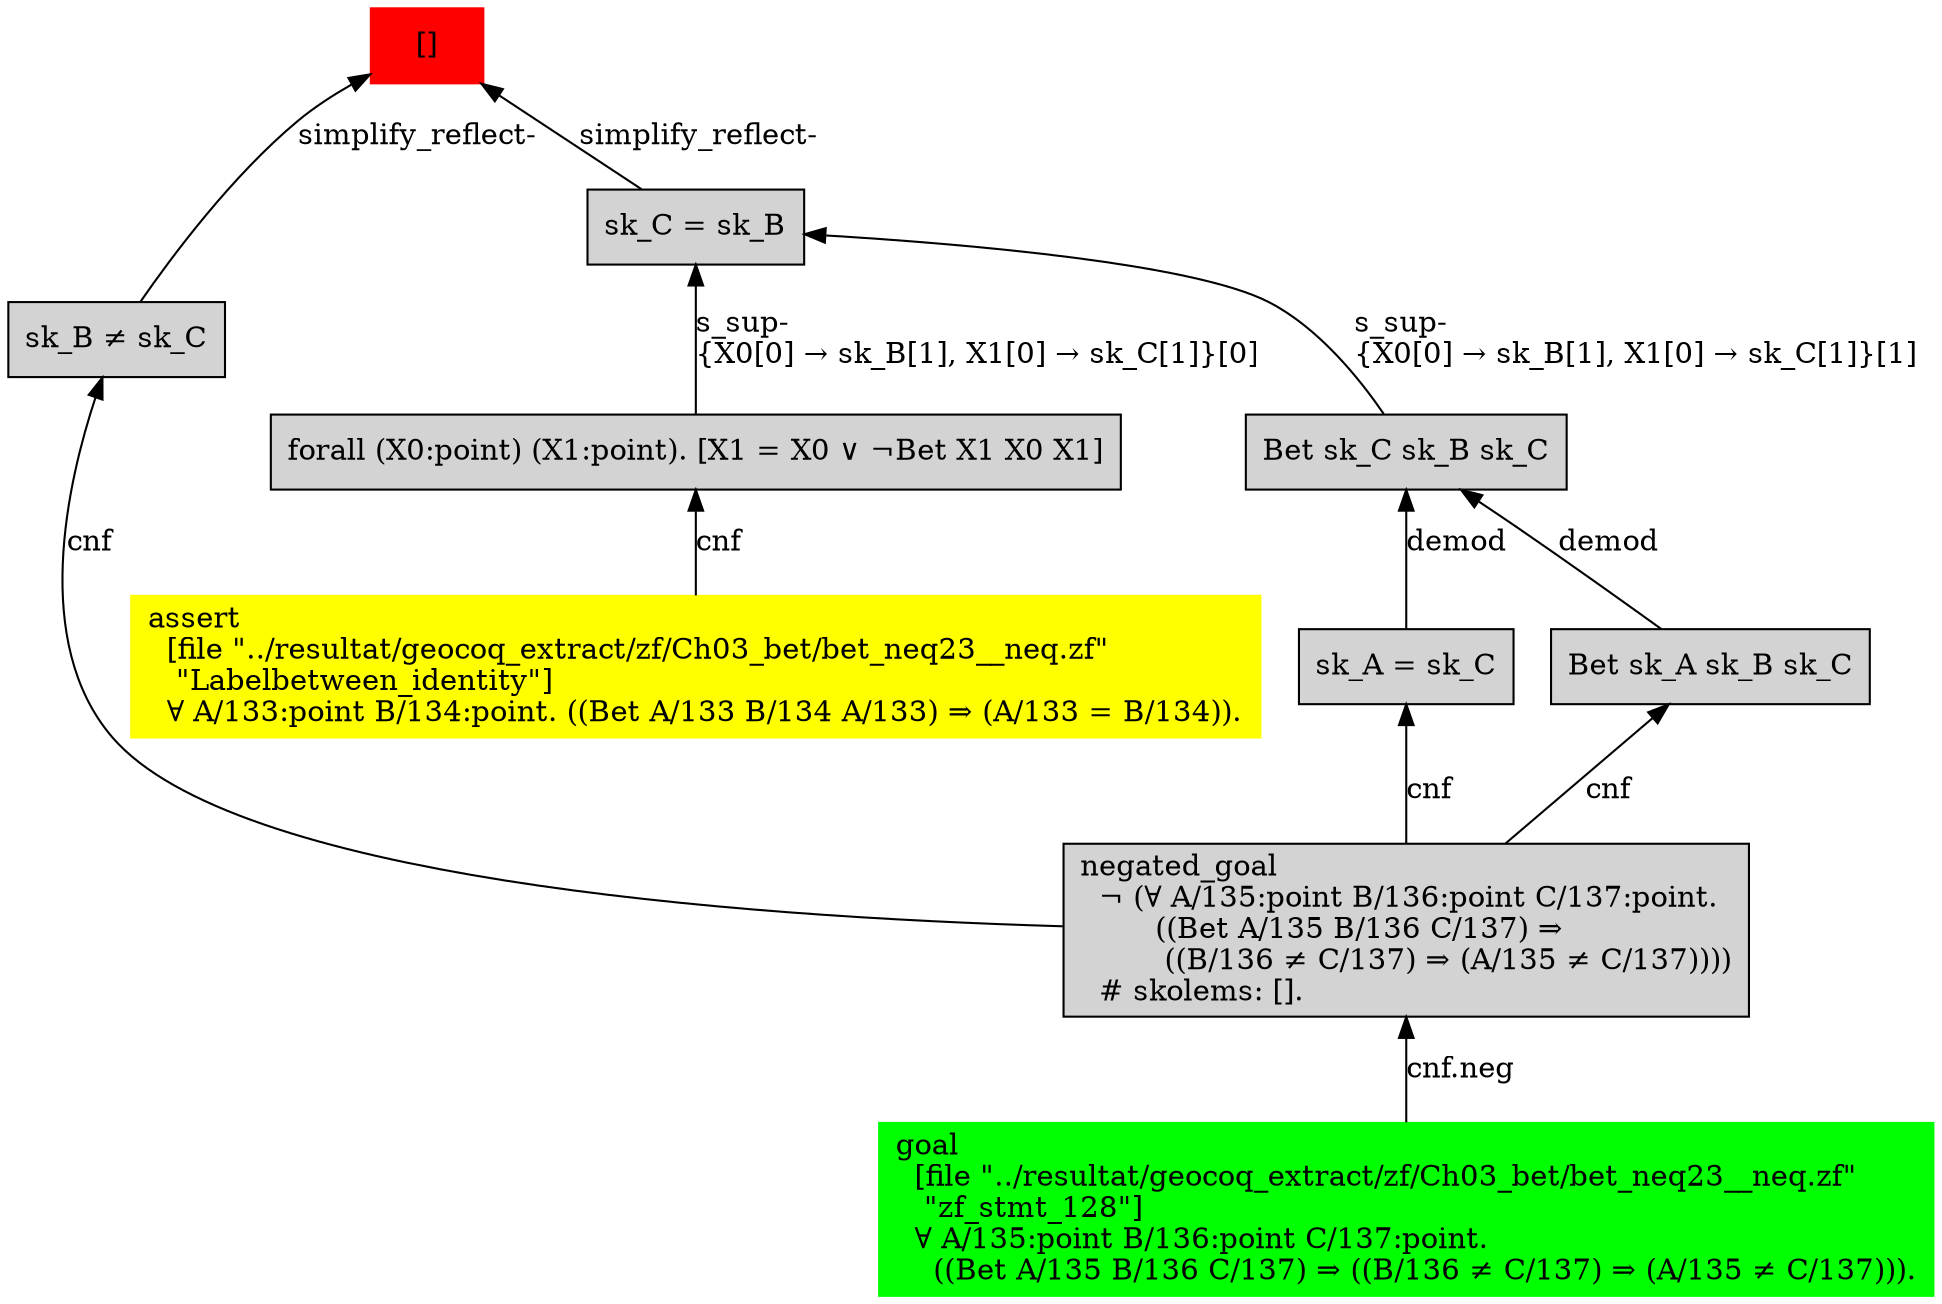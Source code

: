 digraph "unsat_graph" {
  vertex_0 [color=red, label="[]", shape=box, style=filled];
  vertex_0 -> vertex_1 [label="simplify_reflect-", dir="back"];
  vertex_1 [shape=box, label="sk_B ≠ sk_C\l", style=filled];
  vertex_1 -> vertex_2 [label="cnf", dir="back"];
  vertex_2 [shape=box, label="negated_goal\l  ¬ (∀ A/135:point B/136:point C/137:point.\l        ((Bet A/135 B/136 C/137) ⇒\l         ((B/136 ≠ C/137) ⇒ (A/135 ≠ C/137))))\l  # skolems: [].\l", style=filled];
  vertex_2 -> vertex_3 [label="cnf.neg", dir="back"];
  vertex_3 [color=green, shape=box, label="goal\l  [file \"../resultat/geocoq_extract/zf/Ch03_bet/bet_neq23__neq.zf\" \l   \"zf_stmt_128\"]\l  ∀ A/135:point B/136:point C/137:point.\l    ((Bet A/135 B/136 C/137) ⇒ ((B/136 ≠ C/137) ⇒ (A/135 ≠ C/137))).\l", style=filled];
  vertex_0 -> vertex_4 [label="simplify_reflect-", dir="back"];
  vertex_4 [shape=box, label="sk_C = sk_B\l", style=filled];
  vertex_4 -> vertex_5 [label="s_sup-\l\{X0[0] → sk_B[1], X1[0] → sk_C[1]\}[0]\l", dir="back"];
  vertex_5 [shape=box, label="forall (X0:point) (X1:point). [X1 = X0 ∨ ¬Bet X1 X0 X1]\l", style=filled];
  vertex_5 -> vertex_6 [label="cnf", dir="back"];
  vertex_6 [color=yellow, shape=box, label="assert\l  [file \"../resultat/geocoq_extract/zf/Ch03_bet/bet_neq23__neq.zf\" \l   \"Labelbetween_identity\"]\l  ∀ A/133:point B/134:point. ((Bet A/133 B/134 A/133) ⇒ (A/133 = B/134)).\l", style=filled];
  vertex_4 -> vertex_7 [label="s_sup-\l\{X0[0] → sk_B[1], X1[0] → sk_C[1]\}[1]\l", dir="back"];
  vertex_7 [shape=box, label="Bet sk_C sk_B sk_C\l", style=filled];
  vertex_7 -> vertex_8 [label="demod", dir="back"];
  vertex_8 [shape=box, label="sk_A = sk_C\l", style=filled];
  vertex_8 -> vertex_2 [label="cnf", dir="back"];
  vertex_7 -> vertex_9 [label="demod", dir="back"];
  vertex_9 [shape=box, label="Bet sk_A sk_B sk_C\l", style=filled];
  vertex_9 -> vertex_2 [label="cnf", dir="back"];
  }


